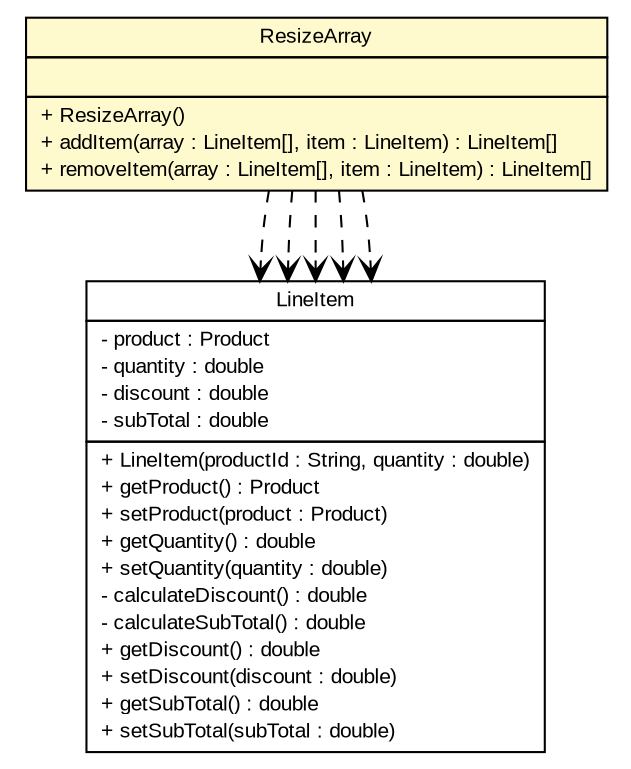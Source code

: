 #!/usr/local/bin/dot
#
# Class diagram 
# Generated by UMLGraph version 5.1 (http://www.umlgraph.org/)
#

digraph G {
	edge [fontname="arial",fontsize=10,labelfontname="arial",labelfontsize=10];
	node [fontname="arial",fontsize=10,shape=plaintext];
	nodesep=0.25;
	ranksep=0.5;
	// wctc.advancedjava.lab.DiscountStrategy.LineItem
	c437 [label=<<table title="wctc.advancedjava.lab.DiscountStrategy.LineItem" border="0" cellborder="1" cellspacing="0" cellpadding="2" port="p" href="../DiscountStrategy/LineItem.html">
		<tr><td><table border="0" cellspacing="0" cellpadding="1">
<tr><td align="center" balign="center"> LineItem </td></tr>
		</table></td></tr>
		<tr><td><table border="0" cellspacing="0" cellpadding="1">
<tr><td align="left" balign="left"> - product : Product </td></tr>
<tr><td align="left" balign="left"> - quantity : double </td></tr>
<tr><td align="left" balign="left"> - discount : double </td></tr>
<tr><td align="left" balign="left"> - subTotal : double </td></tr>
		</table></td></tr>
		<tr><td><table border="0" cellspacing="0" cellpadding="1">
<tr><td align="left" balign="left"> + LineItem(productId : String, quantity : double) </td></tr>
<tr><td align="left" balign="left"> + getProduct() : Product </td></tr>
<tr><td align="left" balign="left"> + setProduct(product : Product) </td></tr>
<tr><td align="left" balign="left"> + getQuantity() : double </td></tr>
<tr><td align="left" balign="left"> + setQuantity(quantity : double) </td></tr>
<tr><td align="left" balign="left"> - calculateDiscount() : double </td></tr>
<tr><td align="left" balign="left"> - calculateSubTotal() : double </td></tr>
<tr><td align="left" balign="left"> + getDiscount() : double </td></tr>
<tr><td align="left" balign="left"> + setDiscount(discount : double) </td></tr>
<tr><td align="left" balign="left"> + getSubTotal() : double </td></tr>
<tr><td align="left" balign="left"> + setSubTotal(subTotal : double) </td></tr>
		</table></td></tr>
		</table>>, fontname="arial", fontcolor="black", fontsize=10.0];
	// wctc.advancedjava.lab.util.ResizeArray
	c445 [label=<<table title="wctc.advancedjava.lab.util.ResizeArray" border="0" cellborder="1" cellspacing="0" cellpadding="2" port="p" bgcolor="lemonChiffon" href="./ResizeArray.html">
		<tr><td><table border="0" cellspacing="0" cellpadding="1">
<tr><td align="center" balign="center"> ResizeArray </td></tr>
		</table></td></tr>
		<tr><td><table border="0" cellspacing="0" cellpadding="1">
<tr><td align="left" balign="left">  </td></tr>
		</table></td></tr>
		<tr><td><table border="0" cellspacing="0" cellpadding="1">
<tr><td align="left" balign="left"> + ResizeArray() </td></tr>
<tr><td align="left" balign="left"> + addItem(array : LineItem[], item : LineItem) : LineItem[] </td></tr>
<tr><td align="left" balign="left"> + removeItem(array : LineItem[], item : LineItem) : LineItem[] </td></tr>
		</table></td></tr>
		</table>>, fontname="arial", fontcolor="black", fontsize=10.0];
	// wctc.advancedjava.lab.util.ResizeArray DEPEND wctc.advancedjava.lab.DiscountStrategy.LineItem
	c445:p -> c437:p [taillabel="", label="", headlabel="", fontname="arial", fontcolor="black", fontsize=10.0, color="black", arrowhead=open, style=dashed];
	// wctc.advancedjava.lab.util.ResizeArray DEPEND wctc.advancedjava.lab.DiscountStrategy.LineItem
	c445:p -> c437:p [taillabel="", label="", headlabel="", fontname="arial", fontcolor="black", fontsize=10.0, color="black", arrowhead=open, style=dashed];
	// wctc.advancedjava.lab.util.ResizeArray DEPEND wctc.advancedjava.lab.DiscountStrategy.LineItem
	c445:p -> c437:p [taillabel="", label="", headlabel="", fontname="arial", fontcolor="black", fontsize=10.0, color="black", arrowhead=open, style=dashed];
	// wctc.advancedjava.lab.util.ResizeArray DEPEND wctc.advancedjava.lab.DiscountStrategy.LineItem
	c445:p -> c437:p [taillabel="", label="", headlabel="", fontname="arial", fontcolor="black", fontsize=10.0, color="black", arrowhead=open, style=dashed];
	// wctc.advancedjava.lab.util.ResizeArray DEPEND wctc.advancedjava.lab.DiscountStrategy.LineItem
	c445:p -> c437:p [taillabel="", label="", headlabel="", fontname="arial", fontcolor="black", fontsize=10.0, color="black", arrowhead=open, style=dashed];
}

